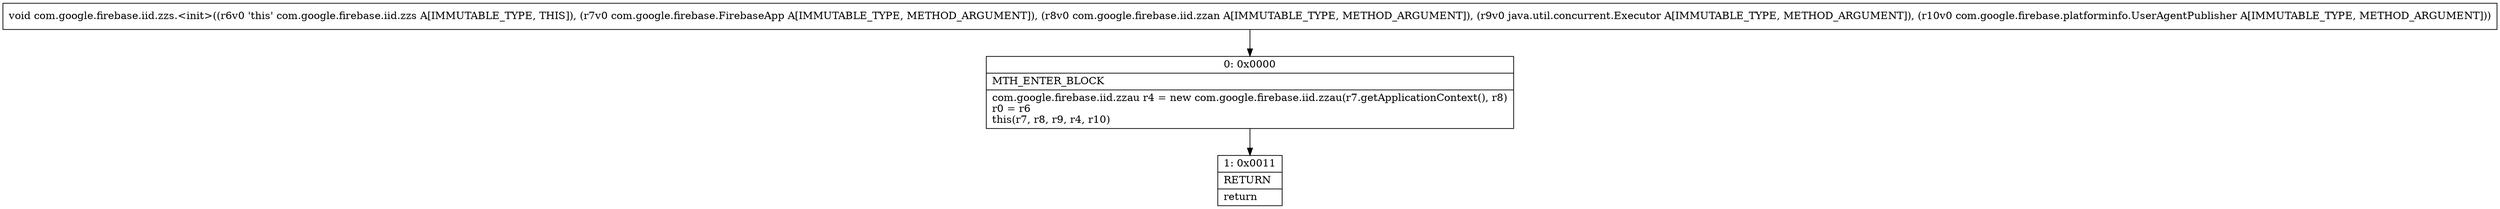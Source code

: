 digraph "CFG forcom.google.firebase.iid.zzs.\<init\>(Lcom\/google\/firebase\/FirebaseApp;Lcom\/google\/firebase\/iid\/zzan;Ljava\/util\/concurrent\/Executor;Lcom\/google\/firebase\/platforminfo\/UserAgentPublisher;)V" {
Node_0 [shape=record,label="{0\:\ 0x0000|MTH_ENTER_BLOCK\l|com.google.firebase.iid.zzau r4 = new com.google.firebase.iid.zzau(r7.getApplicationContext(), r8)\lr0 = r6\lthis(r7, r8, r9, r4, r10)\l}"];
Node_1 [shape=record,label="{1\:\ 0x0011|RETURN\l|return\l}"];
MethodNode[shape=record,label="{void com.google.firebase.iid.zzs.\<init\>((r6v0 'this' com.google.firebase.iid.zzs A[IMMUTABLE_TYPE, THIS]), (r7v0 com.google.firebase.FirebaseApp A[IMMUTABLE_TYPE, METHOD_ARGUMENT]), (r8v0 com.google.firebase.iid.zzan A[IMMUTABLE_TYPE, METHOD_ARGUMENT]), (r9v0 java.util.concurrent.Executor A[IMMUTABLE_TYPE, METHOD_ARGUMENT]), (r10v0 com.google.firebase.platforminfo.UserAgentPublisher A[IMMUTABLE_TYPE, METHOD_ARGUMENT])) }"];
MethodNode -> Node_0;
Node_0 -> Node_1;
}

